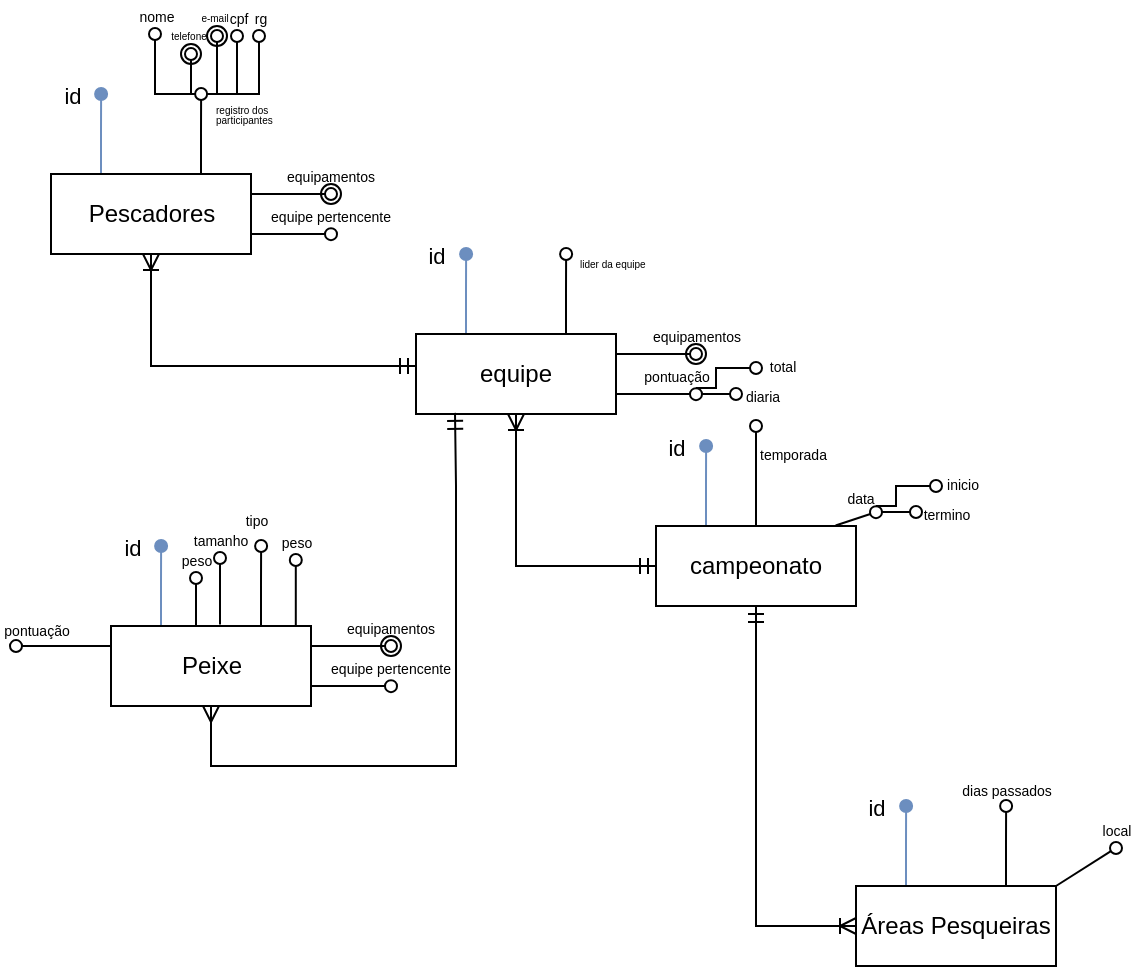 <mxfile version="21.0.2" type="device"><diagram name="Página-1" id="aIJmfZUnLjQKfLCQLOQ-"><mxGraphModel dx="1028" dy="1780" grid="1" gridSize="10" guides="1" tooltips="1" connect="1" arrows="1" fold="1" page="1" pageScale="1" pageWidth="827" pageHeight="1169" math="0" shadow="0"><root><mxCell id="0"/><mxCell id="1" parent="0"/><mxCell id="by1bNjcB1r3cUIJwy7vY-3" value="id" style="edgeStyle=orthogonalEdgeStyle;rounded=0;orthogonalLoop=1;jettySize=auto;html=1;exitX=0.25;exitY=0;exitDx=0;exitDy=0;fillColor=#dae8fc;strokeColor=#6c8ebf;endArrow=oval;endFill=1;labelBackgroundColor=none;" edge="1" parent="1" source="by1bNjcB1r3cUIJwy7vY-2"><mxGeometry x="1" y="15" relative="1" as="geometry"><mxPoint x="152.556" y="-56" as="targetPoint"/><mxPoint as="offset"/></mxGeometry></mxCell><mxCell id="by1bNjcB1r3cUIJwy7vY-4" value="&lt;p style=&quot;line-height: 100%; font-size: 5px;&quot;&gt;&lt;font style=&quot;font-size: 5px;&quot;&gt;registro dos&lt;br&gt;participantes&lt;/font&gt;&lt;/p&gt;" style="edgeStyle=orthogonalEdgeStyle;rounded=0;orthogonalLoop=1;jettySize=auto;html=1;exitX=0.75;exitY=0;exitDx=0;exitDy=0;endArrow=oval;endFill=0;align=left;labelBackgroundColor=none;" edge="1" parent="1" source="by1bNjcB1r3cUIJwy7vY-2"><mxGeometry x="0.501" y="-5" relative="1" as="geometry"><mxPoint x="202.556" y="-56" as="targetPoint"/><mxPoint as="offset"/></mxGeometry></mxCell><mxCell id="by1bNjcB1r3cUIJwy7vY-5" value="&lt;font style=&quot;font-size: 7px;&quot;&gt;nome&lt;/font&gt;" style="edgeStyle=orthogonalEdgeStyle;rounded=0;orthogonalLoop=1;jettySize=auto;html=1;endArrow=oval;endFill=0;labelBackgroundColor=none;" edge="1" parent="1"><mxGeometry x="1" y="10" relative="1" as="geometry"><mxPoint x="179.5" y="-86" as="targetPoint"/><mxPoint x="199.5" y="-56" as="sourcePoint"/><mxPoint x="10" y="-10" as="offset"/></mxGeometry></mxCell><mxCell id="by1bNjcB1r3cUIJwy7vY-10" value="&lt;font style=&quot;font-size: 7px;&quot;&gt;equipamentos&lt;/font&gt;" style="edgeStyle=orthogonalEdgeStyle;rounded=0;orthogonalLoop=1;jettySize=auto;html=1;exitX=1;exitY=0.25;exitDx=0;exitDy=0;endArrow=oval;endFill=0;labelBackgroundColor=none;" edge="1" parent="1" source="by1bNjcB1r3cUIJwy7vY-2"><mxGeometry x="1" y="10" relative="1" as="geometry"><mxPoint x="267.5" y="-6" as="targetPoint"/><mxPoint as="offset"/></mxGeometry></mxCell><mxCell id="by1bNjcB1r3cUIJwy7vY-16" value="&lt;font style=&quot;font-size: 7px;&quot;&gt;equipe pertencente&lt;/font&gt;" style="edgeStyle=orthogonalEdgeStyle;rounded=0;orthogonalLoop=1;jettySize=auto;html=1;exitX=1;exitY=0.75;exitDx=0;exitDy=0;endArrow=oval;endFill=0;labelBackgroundColor=none;" edge="1" parent="1" source="by1bNjcB1r3cUIJwy7vY-2"><mxGeometry x="1" y="10" relative="1" as="geometry"><mxPoint x="267.5" y="14.067" as="targetPoint"/><mxPoint as="offset"/></mxGeometry></mxCell><mxCell id="by1bNjcB1r3cUIJwy7vY-2" value="Pescadores" style="whiteSpace=wrap;html=1;align=center;" vertex="1" parent="1"><mxGeometry x="127.5" y="-16" width="100" height="40" as="geometry"/></mxCell><mxCell id="by1bNjcB1r3cUIJwy7vY-6" value="&lt;font style=&quot;font-size: 7px;&quot;&gt;rg&lt;/font&gt;" style="edgeStyle=orthogonalEdgeStyle;rounded=0;orthogonalLoop=1;jettySize=auto;html=1;endArrow=oval;endFill=0;labelBackgroundColor=none;" edge="1" parent="1"><mxGeometry x="1" y="10" relative="1" as="geometry"><mxPoint x="231.5" y="-85" as="targetPoint"/><mxPoint x="205.5" y="-56" as="sourcePoint"/><mxPoint x="10" y="-10" as="offset"/></mxGeometry></mxCell><mxCell id="by1bNjcB1r3cUIJwy7vY-7" value="&lt;font style=&quot;font-size: 7px;&quot;&gt;cpf&lt;/font&gt;" style="edgeStyle=orthogonalEdgeStyle;rounded=0;orthogonalLoop=1;jettySize=auto;html=1;endArrow=oval;endFill=0;labelBackgroundColor=none;" edge="1" parent="1"><mxGeometry x="1" y="10" relative="1" as="geometry"><mxPoint x="220.5" y="-85" as="targetPoint"/><mxPoint x="207.5" y="-56" as="sourcePoint"/><mxPoint x="10" y="-10" as="offset"/></mxGeometry></mxCell><mxCell id="by1bNjcB1r3cUIJwy7vY-8" value="&lt;font style=&quot;font-size: 5px;&quot;&gt;e-mail&lt;/font&gt;" style="edgeStyle=orthogonalEdgeStyle;rounded=0;orthogonalLoop=1;jettySize=auto;html=1;endArrow=oval;endFill=0;labelBackgroundColor=none;" edge="1" parent="1"><mxGeometry x="1" y="11" relative="1" as="geometry"><mxPoint x="210.5" y="-85" as="targetPoint"/><mxPoint x="210.5" y="-56" as="sourcePoint"/><mxPoint x="9" y="-11" as="offset"/></mxGeometry></mxCell><mxCell id="by1bNjcB1r3cUIJwy7vY-9" value="&lt;font style=&quot;font-size: 5px;&quot;&gt;telefone&lt;/font&gt;" style="edgeStyle=orthogonalEdgeStyle;rounded=0;orthogonalLoop=1;jettySize=auto;html=1;endArrow=oval;endFill=0;labelBackgroundColor=none;" edge="1" parent="1"><mxGeometry x="1" y="11" relative="1" as="geometry"><mxPoint x="197.5" y="-76" as="targetPoint"/><mxPoint x="197.5" y="-56" as="sourcePoint"/><mxPoint x="9" y="-11" as="offset"/></mxGeometry></mxCell><mxCell id="by1bNjcB1r3cUIJwy7vY-12" value="" style="ellipse;whiteSpace=wrap;html=1;aspect=fixed;fillColor=none;" vertex="1" parent="1"><mxGeometry x="262.5" y="-11" width="10" height="10" as="geometry"/></mxCell><mxCell id="by1bNjcB1r3cUIJwy7vY-14" value="" style="ellipse;whiteSpace=wrap;html=1;aspect=fixed;fillColor=none;" vertex="1" parent="1"><mxGeometry x="192.5" y="-81" width="10" height="10" as="geometry"/></mxCell><mxCell id="by1bNjcB1r3cUIJwy7vY-15" value="" style="ellipse;whiteSpace=wrap;html=1;aspect=fixed;fillColor=none;" vertex="1" parent="1"><mxGeometry x="205.5" y="-90" width="10" height="10" as="geometry"/></mxCell><mxCell id="by1bNjcB1r3cUIJwy7vY-19" value="id" style="edgeStyle=orthogonalEdgeStyle;rounded=0;orthogonalLoop=1;jettySize=auto;html=1;exitX=0.25;exitY=0;exitDx=0;exitDy=0;fillColor=#dae8fc;strokeColor=#6c8ebf;endArrow=oval;endFill=1;labelBackgroundColor=none;" edge="1" parent="1" source="by1bNjcB1r3cUIJwy7vY-24"><mxGeometry x="1" y="15" relative="1" as="geometry"><mxPoint x="335.056" y="24" as="targetPoint"/><mxPoint as="offset"/></mxGeometry></mxCell><mxCell id="by1bNjcB1r3cUIJwy7vY-20" value="&lt;p style=&quot;line-height: 100%; font-size: 5px;&quot;&gt;lider da equipe&lt;/p&gt;" style="edgeStyle=orthogonalEdgeStyle;rounded=0;orthogonalLoop=1;jettySize=auto;html=1;exitX=0.75;exitY=0;exitDx=0;exitDy=0;endArrow=oval;endFill=0;align=left;labelBackgroundColor=none;" edge="1" parent="1" source="by1bNjcB1r3cUIJwy7vY-24"><mxGeometry x="0.75" y="-5" relative="1" as="geometry"><mxPoint x="385.056" y="24" as="targetPoint"/><mxPoint as="offset"/></mxGeometry></mxCell><mxCell id="by1bNjcB1r3cUIJwy7vY-22" value="&lt;font style=&quot;font-size: 7px;&quot;&gt;equipamentos&lt;/font&gt;" style="edgeStyle=orthogonalEdgeStyle;rounded=0;orthogonalLoop=1;jettySize=auto;html=1;exitX=1;exitY=0.25;exitDx=0;exitDy=0;endArrow=oval;endFill=0;labelBackgroundColor=none;" edge="1" parent="1" source="by1bNjcB1r3cUIJwy7vY-24"><mxGeometry x="1" y="10" relative="1" as="geometry"><mxPoint x="450" y="74" as="targetPoint"/><mxPoint as="offset"/></mxGeometry></mxCell><mxCell id="by1bNjcB1r3cUIJwy7vY-23" value="&lt;font style=&quot;font-size: 7px;&quot;&gt;pontuação&lt;/font&gt;" style="edgeStyle=orthogonalEdgeStyle;rounded=0;orthogonalLoop=1;jettySize=auto;html=1;exitX=1;exitY=0.75;exitDx=0;exitDy=0;endArrow=oval;endFill=0;labelBackgroundColor=none;" edge="1" parent="1" source="by1bNjcB1r3cUIJwy7vY-24"><mxGeometry x="0.502" y="10" relative="1" as="geometry"><mxPoint x="450" y="94.067" as="targetPoint"/><mxPoint as="offset"/></mxGeometry></mxCell><mxCell id="by1bNjcB1r3cUIJwy7vY-35" value="&lt;font style=&quot;font-size: 7px;&quot;&gt;diaria&lt;/font&gt;" style="edgeStyle=orthogonalEdgeStyle;rounded=0;orthogonalLoop=1;jettySize=auto;html=1;endArrow=oval;endFill=0;labelBackgroundColor=none;align=center;spacingLeft=5;" edge="1" parent="1"><mxGeometry x="1" y="10" relative="1" as="geometry"><mxPoint x="470" y="94" as="targetPoint"/><mxPoint x="453" y="94" as="sourcePoint"/><mxPoint x="10" y="10" as="offset"/></mxGeometry></mxCell><mxCell id="by1bNjcB1r3cUIJwy7vY-94" style="edgeStyle=orthogonalEdgeStyle;rounded=0;orthogonalLoop=1;jettySize=auto;html=1;entryX=0;entryY=0.5;entryDx=0;entryDy=0;endArrow=ERmandOne;endFill=0;startArrow=ERoneToMany;startFill=0;" edge="1" parent="1" source="by1bNjcB1r3cUIJwy7vY-24" target="by1bNjcB1r3cUIJwy7vY-47"><mxGeometry relative="1" as="geometry"><Array as="points"><mxPoint x="360" y="180"/></Array></mxGeometry></mxCell><mxCell id="by1bNjcB1r3cUIJwy7vY-24" value="equipe" style="whiteSpace=wrap;html=1;align=center;" vertex="1" parent="1"><mxGeometry x="310" y="64" width="100" height="40" as="geometry"/></mxCell><mxCell id="by1bNjcB1r3cUIJwy7vY-29" value="" style="ellipse;whiteSpace=wrap;html=1;aspect=fixed;fillColor=none;" vertex="1" parent="1"><mxGeometry x="445" y="69" width="10" height="10" as="geometry"/></mxCell><mxCell id="by1bNjcB1r3cUIJwy7vY-41" value="&lt;font style=&quot;font-size: 7px;&quot;&gt;total&lt;/font&gt;" style="edgeStyle=orthogonalEdgeStyle;rounded=0;orthogonalLoop=1;jettySize=auto;html=1;endArrow=oval;endFill=0;labelBackgroundColor=none;align=center;spacingLeft=5;" edge="1" parent="1"><mxGeometry x="1" y="10" relative="1" as="geometry"><mxPoint x="480" y="81" as="targetPoint"/><mxPoint x="450" y="91" as="sourcePoint"/><mxPoint x="10" y="8" as="offset"/><Array as="points"><mxPoint x="460" y="91"/><mxPoint x="460" y="81"/></Array></mxGeometry></mxCell><mxCell id="by1bNjcB1r3cUIJwy7vY-42" value="id" style="edgeStyle=orthogonalEdgeStyle;rounded=0;orthogonalLoop=1;jettySize=auto;html=1;exitX=0.25;exitY=0;exitDx=0;exitDy=0;fillColor=#dae8fc;strokeColor=#6c8ebf;endArrow=oval;endFill=1;labelBackgroundColor=none;" edge="1" parent="1" source="by1bNjcB1r3cUIJwy7vY-47"><mxGeometry x="1" y="15" relative="1" as="geometry"><mxPoint x="455.056" y="120" as="targetPoint"/><mxPoint as="offset"/></mxGeometry></mxCell><mxCell id="by1bNjcB1r3cUIJwy7vY-43" value="&lt;p style=&quot;line-height: 100%;&quot;&gt;&lt;font style=&quot;font-size: 7px;&quot;&gt;temporada&lt;/font&gt;&lt;/p&gt;" style="edgeStyle=orthogonalEdgeStyle;rounded=0;orthogonalLoop=1;jettySize=auto;html=1;exitX=0.5;exitY=0;exitDx=0;exitDy=0;endArrow=oval;endFill=0;align=left;labelBackgroundColor=none;" edge="1" parent="1" source="by1bNjcB1r3cUIJwy7vY-47"><mxGeometry x="0.499" relative="1" as="geometry"><mxPoint x="480" y="110" as="targetPoint"/><mxPoint as="offset"/><Array as="points"><mxPoint x="480" y="120"/></Array></mxGeometry></mxCell><mxCell id="by1bNjcB1r3cUIJwy7vY-45" value="&lt;font style=&quot;font-size: 7px;&quot;&gt;data&lt;/font&gt;" style="rounded=0;orthogonalLoop=1;jettySize=auto;html=1;exitX=0.898;exitY=-0.006;exitDx=0;exitDy=0;endArrow=oval;endFill=0;labelBackgroundColor=none;exitPerimeter=0;" edge="1" parent="1" source="by1bNjcB1r3cUIJwy7vY-47"><mxGeometry x="0.502" y="10" relative="1" as="geometry"><mxPoint x="540" y="153.067" as="targetPoint"/><mxPoint as="offset"/><mxPoint x="500" y="153" as="sourcePoint"/></mxGeometry></mxCell><mxCell id="by1bNjcB1r3cUIJwy7vY-46" value="&lt;font style=&quot;font-size: 7px;&quot;&gt;termino&lt;/font&gt;" style="edgeStyle=orthogonalEdgeStyle;rounded=0;orthogonalLoop=1;jettySize=auto;html=1;endArrow=oval;endFill=0;labelBackgroundColor=none;align=center;spacingLeft=0;spacingRight=10;" edge="1" parent="1"><mxGeometry x="1" y="20" relative="1" as="geometry"><mxPoint x="560" y="153" as="targetPoint"/><mxPoint x="543" y="153" as="sourcePoint"/><mxPoint x="20" y="20" as="offset"/></mxGeometry></mxCell><mxCell id="by1bNjcB1r3cUIJwy7vY-96" style="edgeStyle=orthogonalEdgeStyle;rounded=0;orthogonalLoop=1;jettySize=auto;html=1;entryX=0;entryY=0.5;entryDx=0;entryDy=0;endArrow=ERoneToMany;endFill=0;startArrow=ERmandOne;startFill=0;" edge="1" parent="1" source="by1bNjcB1r3cUIJwy7vY-47" target="by1bNjcB1r3cUIJwy7vY-85"><mxGeometry relative="1" as="geometry"/></mxCell><mxCell id="by1bNjcB1r3cUIJwy7vY-47" value="campeonato" style="whiteSpace=wrap;html=1;align=center;" vertex="1" parent="1"><mxGeometry x="430" y="160" width="100" height="40" as="geometry"/></mxCell><mxCell id="by1bNjcB1r3cUIJwy7vY-49" value="&lt;font style=&quot;font-size: 7px;&quot;&gt;inicio&lt;/font&gt;" style="edgeStyle=orthogonalEdgeStyle;rounded=0;orthogonalLoop=1;jettySize=auto;html=1;endArrow=oval;endFill=0;labelBackgroundColor=none;align=center;spacingLeft=5;" edge="1" parent="1"><mxGeometry x="1" y="10" relative="1" as="geometry"><mxPoint x="570" y="140" as="targetPoint"/><mxPoint x="540" y="150" as="sourcePoint"/><mxPoint x="10" y="8" as="offset"/><Array as="points"><mxPoint x="550" y="150"/><mxPoint x="550" y="140"/></Array></mxGeometry></mxCell><mxCell id="by1bNjcB1r3cUIJwy7vY-63" value="id" style="edgeStyle=orthogonalEdgeStyle;rounded=0;orthogonalLoop=1;jettySize=auto;html=1;exitX=0.25;exitY=0;exitDx=0;exitDy=0;fillColor=#dae8fc;strokeColor=#6c8ebf;endArrow=oval;endFill=1;labelBackgroundColor=none;" edge="1" parent="1" source="by1bNjcB1r3cUIJwy7vY-68"><mxGeometry x="1" y="15" relative="1" as="geometry"><mxPoint x="182.556" y="170" as="targetPoint"/><mxPoint as="offset"/></mxGeometry></mxCell><mxCell id="by1bNjcB1r3cUIJwy7vY-64" value="&lt;p style=&quot;line-height: 100%;&quot;&gt;&lt;font style=&quot;font-size: 7px;&quot;&gt;tipo&lt;/font&gt;&lt;/p&gt;" style="edgeStyle=orthogonalEdgeStyle;rounded=0;orthogonalLoop=1;jettySize=auto;html=1;exitX=0.75;exitY=0;exitDx=0;exitDy=0;endArrow=oval;endFill=0;align=center;labelBackgroundColor=none;verticalAlign=bottom;" edge="1" parent="1" source="by1bNjcB1r3cUIJwy7vY-68"><mxGeometry x="0.701" y="3" relative="1" as="geometry"><mxPoint x="232.556" y="170" as="targetPoint"/><mxPoint as="offset"/></mxGeometry></mxCell><mxCell id="by1bNjcB1r3cUIJwy7vY-66" value="&lt;font style=&quot;font-size: 7px;&quot;&gt;equipamentos&lt;/font&gt;" style="edgeStyle=orthogonalEdgeStyle;rounded=0;orthogonalLoop=1;jettySize=auto;html=1;exitX=1;exitY=0.25;exitDx=0;exitDy=0;endArrow=oval;endFill=0;labelBackgroundColor=none;" edge="1" parent="1" source="by1bNjcB1r3cUIJwy7vY-68"><mxGeometry x="1" y="10" relative="1" as="geometry"><mxPoint x="297.5" y="220" as="targetPoint"/><mxPoint as="offset"/></mxGeometry></mxCell><mxCell id="by1bNjcB1r3cUIJwy7vY-67" value="&lt;font style=&quot;font-size: 7px;&quot;&gt;equipe pertencente&lt;/font&gt;" style="edgeStyle=orthogonalEdgeStyle;rounded=0;orthogonalLoop=1;jettySize=auto;html=1;exitX=1;exitY=0.75;exitDx=0;exitDy=0;endArrow=oval;endFill=0;labelBackgroundColor=none;" edge="1" parent="1" source="by1bNjcB1r3cUIJwy7vY-68"><mxGeometry x="1" y="10" relative="1" as="geometry"><mxPoint x="297.5" y="240.067" as="targetPoint"/><mxPoint as="offset"/></mxGeometry></mxCell><mxCell id="by1bNjcB1r3cUIJwy7vY-79" value="&lt;font style=&quot;font-size: 7px;&quot;&gt;pontuação&lt;/font&gt;" style="edgeStyle=orthogonalEdgeStyle;rounded=0;orthogonalLoop=1;jettySize=auto;html=1;exitX=0;exitY=0.25;exitDx=0;exitDy=0;endArrow=oval;endFill=0;labelBackgroundColor=none;verticalAlign=bottom;" edge="1" parent="1" source="by1bNjcB1r3cUIJwy7vY-68"><mxGeometry x="0.579" relative="1" as="geometry"><mxPoint x="110.0" y="220.038" as="targetPoint"/><mxPoint as="offset"/></mxGeometry></mxCell><mxCell id="by1bNjcB1r3cUIJwy7vY-95" style="edgeStyle=orthogonalEdgeStyle;rounded=0;orthogonalLoop=1;jettySize=auto;html=1;entryX=0.195;entryY=0.986;entryDx=0;entryDy=0;entryPerimeter=0;endArrow=ERmandOne;endFill=0;startArrow=ERmany;startFill=0;" edge="1" parent="1" source="by1bNjcB1r3cUIJwy7vY-68" target="by1bNjcB1r3cUIJwy7vY-24"><mxGeometry relative="1" as="geometry"><Array as="points"><mxPoint x="208" y="280"/><mxPoint x="330" y="280"/><mxPoint x="330" y="140"/><mxPoint x="330" y="140"/></Array></mxGeometry></mxCell><mxCell id="by1bNjcB1r3cUIJwy7vY-68" value="Peixe" style="whiteSpace=wrap;html=1;align=center;" vertex="1" parent="1"><mxGeometry x="157.5" y="210" width="100" height="40" as="geometry"/></mxCell><mxCell id="by1bNjcB1r3cUIJwy7vY-73" value="" style="ellipse;whiteSpace=wrap;html=1;aspect=fixed;fillColor=none;" vertex="1" parent="1"><mxGeometry x="292.5" y="215" width="10" height="10" as="geometry"/></mxCell><mxCell id="by1bNjcB1r3cUIJwy7vY-76" value="&lt;p style=&quot;line-height: 100%;&quot;&gt;&lt;font style=&quot;font-size: 7px;&quot;&gt;tamanho&lt;/font&gt;&lt;/p&gt;" style="rounded=0;orthogonalLoop=1;jettySize=auto;html=1;exitX=0.545;exitY=-0.018;exitDx=0;exitDy=0;endArrow=oval;endFill=0;align=center;labelBackgroundColor=none;verticalAlign=bottom;exitPerimeter=0;" edge="1" parent="1" source="by1bNjcB1r3cUIJwy7vY-68"><mxGeometry x="0.399" relative="1" as="geometry"><mxPoint x="212" y="176" as="targetPoint"/><mxPoint as="offset"/><mxPoint x="243" y="220" as="sourcePoint"/></mxGeometry></mxCell><mxCell id="by1bNjcB1r3cUIJwy7vY-77" value="&lt;p style=&quot;line-height: 100%;&quot;&gt;&lt;font style=&quot;font-size: 7px;&quot;&gt;peso&lt;/font&gt;&lt;/p&gt;" style="rounded=0;orthogonalLoop=1;jettySize=auto;html=1;exitX=0.545;exitY=-0.018;exitDx=0;exitDy=0;endArrow=oval;endFill=0;align=center;labelBackgroundColor=none;verticalAlign=bottom;exitPerimeter=0;" edge="1" parent="1"><mxGeometry x="0.399" relative="1" as="geometry"><mxPoint x="249.9" y="177" as="targetPoint"/><mxPoint as="offset"/><mxPoint x="249.9" y="210" as="sourcePoint"/></mxGeometry></mxCell><mxCell id="by1bNjcB1r3cUIJwy7vY-78" value="&lt;p style=&quot;line-height: 100%;&quot;&gt;&lt;font style=&quot;font-size: 7px;&quot;&gt;peso&lt;/font&gt;&lt;/p&gt;" style="rounded=0;orthogonalLoop=1;jettySize=auto;html=1;exitX=0.545;exitY=-0.018;exitDx=0;exitDy=0;endArrow=oval;endFill=0;align=center;labelBackgroundColor=none;verticalAlign=bottom;exitPerimeter=0;" edge="1" parent="1"><mxGeometry x="0.167" relative="1" as="geometry"><mxPoint x="200" y="186" as="targetPoint"/><mxPoint as="offset"/><mxPoint x="200" y="210" as="sourcePoint"/></mxGeometry></mxCell><mxCell id="by1bNjcB1r3cUIJwy7vY-80" value="id" style="edgeStyle=orthogonalEdgeStyle;rounded=0;orthogonalLoop=1;jettySize=auto;html=1;exitX=0.25;exitY=0;exitDx=0;exitDy=0;fillColor=#dae8fc;strokeColor=#6c8ebf;endArrow=oval;endFill=1;labelBackgroundColor=none;" edge="1" parent="1" source="by1bNjcB1r3cUIJwy7vY-85"><mxGeometry x="1" y="15" relative="1" as="geometry"><mxPoint x="555.056" y="300" as="targetPoint"/><mxPoint as="offset"/></mxGeometry></mxCell><mxCell id="by1bNjcB1r3cUIJwy7vY-81" value="&lt;p style=&quot;line-height: 100%;&quot;&gt;&lt;font style=&quot;font-size: 7px;&quot;&gt;dias passados&lt;/font&gt;&lt;/p&gt;" style="edgeStyle=orthogonalEdgeStyle;rounded=0;orthogonalLoop=1;jettySize=auto;html=1;exitX=0.75;exitY=0;exitDx=0;exitDy=0;endArrow=oval;endFill=0;align=center;labelBackgroundColor=none;verticalAlign=bottom;" edge="1" parent="1" source="by1bNjcB1r3cUIJwy7vY-85"><mxGeometry x="0.451" relative="1" as="geometry"><mxPoint x="605.056" y="300" as="targetPoint"/><mxPoint as="offset"/></mxGeometry></mxCell><mxCell id="by1bNjcB1r3cUIJwy7vY-85" value="Áreas Pesqueiras" style="whiteSpace=wrap;html=1;align=center;" vertex="1" parent="1"><mxGeometry x="530" y="340" width="100" height="40" as="geometry"/></mxCell><mxCell id="by1bNjcB1r3cUIJwy7vY-88" value="&lt;p style=&quot;line-height: 100%;&quot;&gt;&lt;font style=&quot;font-size: 7px;&quot;&gt;local&lt;/font&gt;&lt;/p&gt;" style="rounded=0;orthogonalLoop=1;jettySize=auto;html=1;exitX=1;exitY=0;exitDx=0;exitDy=0;endArrow=oval;endFill=0;align=center;labelBackgroundColor=none;verticalAlign=bottom;spacingTop=15;" edge="1" parent="1" source="by1bNjcB1r3cUIJwy7vY-85"><mxGeometry x="0.699" y="-8" relative="1" as="geometry"><mxPoint x="660" y="321" as="targetPoint"/><mxPoint as="offset"/><mxPoint x="615" y="350" as="sourcePoint"/></mxGeometry></mxCell><mxCell id="by1bNjcB1r3cUIJwy7vY-93" value="" style="fontSize=12;html=1;endArrow=ERoneToMany;rounded=0;endFill=0;startArrow=ERmandOne;startFill=0;exitX=0;exitY=0.4;exitDx=0;exitDy=0;exitPerimeter=0;entryX=0.5;entryY=1;entryDx=0;entryDy=0;edgeStyle=orthogonalEdgeStyle;" edge="1" parent="1" source="by1bNjcB1r3cUIJwy7vY-24" target="by1bNjcB1r3cUIJwy7vY-2"><mxGeometry width="100" height="100" relative="1" as="geometry"><mxPoint x="170" y="190" as="sourcePoint"/><mxPoint x="270" y="90" as="targetPoint"/></mxGeometry></mxCell></root></mxGraphModel></diagram></mxfile>